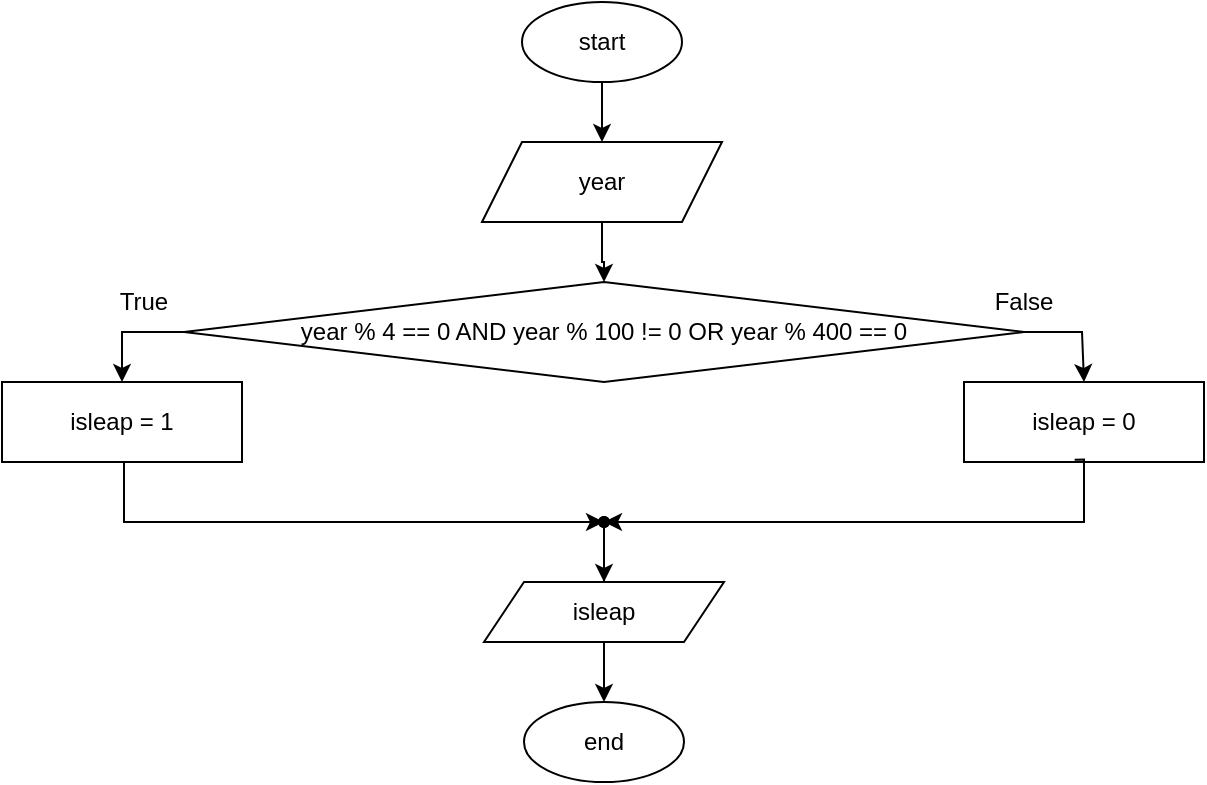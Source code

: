 <mxfile version="28.2.5">
  <diagram name="Page-1" id="C9bJRumhFQhJBT1QdkPO">
    <mxGraphModel dx="1081" dy="802" grid="1" gridSize="10" guides="1" tooltips="1" connect="1" arrows="1" fold="1" page="1" pageScale="1" pageWidth="827" pageHeight="1169" math="0" shadow="0">
      <root>
        <mxCell id="0" />
        <mxCell id="1" parent="0" />
        <mxCell id="S-BvVyqAKhGbcT2tyxxs-4" value="" style="edgeStyle=orthogonalEdgeStyle;rounded=0;orthogonalLoop=1;jettySize=auto;html=1;" edge="1" parent="1" source="S-BvVyqAKhGbcT2tyxxs-1" target="S-BvVyqAKhGbcT2tyxxs-3">
          <mxGeometry relative="1" as="geometry" />
        </mxCell>
        <mxCell id="S-BvVyqAKhGbcT2tyxxs-1" value="start" style="ellipse;whiteSpace=wrap;html=1;" vertex="1" parent="1">
          <mxGeometry x="299" y="20" width="80" height="40" as="geometry" />
        </mxCell>
        <mxCell id="S-BvVyqAKhGbcT2tyxxs-39" value="" style="edgeStyle=orthogonalEdgeStyle;rounded=0;orthogonalLoop=1;jettySize=auto;html=1;" edge="1" parent="1" source="S-BvVyqAKhGbcT2tyxxs-2" target="S-BvVyqAKhGbcT2tyxxs-38">
          <mxGeometry relative="1" as="geometry">
            <Array as="points">
              <mxPoint x="100" y="280" />
            </Array>
          </mxGeometry>
        </mxCell>
        <mxCell id="S-BvVyqAKhGbcT2tyxxs-2" value="isleap = 1" style="rounded=0;whiteSpace=wrap;html=1;" vertex="1" parent="1">
          <mxGeometry x="39" y="210" width="120" height="40" as="geometry" />
        </mxCell>
        <mxCell id="S-BvVyqAKhGbcT2tyxxs-7" value="" style="edgeStyle=orthogonalEdgeStyle;rounded=0;orthogonalLoop=1;jettySize=auto;html=1;" edge="1" parent="1" source="S-BvVyqAKhGbcT2tyxxs-3" target="S-BvVyqAKhGbcT2tyxxs-6">
          <mxGeometry relative="1" as="geometry" />
        </mxCell>
        <mxCell id="S-BvVyqAKhGbcT2tyxxs-3" value="year" style="shape=parallelogram;perimeter=parallelogramPerimeter;whiteSpace=wrap;html=1;fixedSize=1;" vertex="1" parent="1">
          <mxGeometry x="279" y="90" width="120" height="40" as="geometry" />
        </mxCell>
        <mxCell id="S-BvVyqAKhGbcT2tyxxs-46" value="" style="edgeStyle=orthogonalEdgeStyle;rounded=0;orthogonalLoop=1;jettySize=auto;html=1;" edge="1" parent="1" source="S-BvVyqAKhGbcT2tyxxs-6" target="S-BvVyqAKhGbcT2tyxxs-2">
          <mxGeometry relative="1" as="geometry">
            <Array as="points">
              <mxPoint x="99" y="185" />
            </Array>
          </mxGeometry>
        </mxCell>
        <mxCell id="S-BvVyqAKhGbcT2tyxxs-6" value="year % 4 == 0 AND year % 100 != 0 OR year % 400 == 0" style="rhombus;whiteSpace=wrap;html=1;" vertex="1" parent="1">
          <mxGeometry x="130" y="160" width="420" height="50" as="geometry" />
        </mxCell>
        <mxCell id="S-BvVyqAKhGbcT2tyxxs-18" value="" style="endArrow=classic;html=1;rounded=0;exitX=1;exitY=0.5;exitDx=0;exitDy=0;entryX=0.5;entryY=0;entryDx=0;entryDy=0;" edge="1" parent="1" source="S-BvVyqAKhGbcT2tyxxs-6" target="S-BvVyqAKhGbcT2tyxxs-34">
          <mxGeometry width="50" height="50" relative="1" as="geometry">
            <mxPoint x="319" y="480" as="sourcePoint" />
            <mxPoint x="579" y="205" as="targetPoint" />
            <Array as="points">
              <mxPoint x="579" y="185" />
            </Array>
          </mxGeometry>
        </mxCell>
        <mxCell id="S-BvVyqAKhGbcT2tyxxs-27" value="" style="endArrow=classic;html=1;rounded=0;exitDx=0;exitDy=0;" edge="1" parent="1">
          <mxGeometry width="50" height="50" relative="1" as="geometry">
            <mxPoint x="589" y="320" as="sourcePoint" />
            <mxPoint x="589" y="320" as="targetPoint" />
            <Array as="points" />
          </mxGeometry>
        </mxCell>
        <mxCell id="S-BvVyqAKhGbcT2tyxxs-51" value="" style="edgeStyle=orthogonalEdgeStyle;rounded=0;orthogonalLoop=1;jettySize=auto;html=1;" edge="1" parent="1" source="S-BvVyqAKhGbcT2tyxxs-29" target="S-BvVyqAKhGbcT2tyxxs-50">
          <mxGeometry relative="1" as="geometry" />
        </mxCell>
        <mxCell id="S-BvVyqAKhGbcT2tyxxs-29" value="isleap" style="shape=parallelogram;perimeter=parallelogramPerimeter;whiteSpace=wrap;html=1;fixedSize=1;" vertex="1" parent="1">
          <mxGeometry x="280" y="310" width="120" height="30" as="geometry" />
        </mxCell>
        <mxCell id="S-BvVyqAKhGbcT2tyxxs-32" value="True" style="text;html=1;align=center;verticalAlign=middle;whiteSpace=wrap;rounded=0;" vertex="1" parent="1">
          <mxGeometry x="80" y="160" width="60" height="20" as="geometry" />
        </mxCell>
        <mxCell id="S-BvVyqAKhGbcT2tyxxs-33" value="False" style="text;html=1;align=center;verticalAlign=middle;whiteSpace=wrap;rounded=0;" vertex="1" parent="1">
          <mxGeometry x="520" y="160" width="60" height="20" as="geometry" />
        </mxCell>
        <mxCell id="S-BvVyqAKhGbcT2tyxxs-34" value="isleap = 0" style="rounded=0;whiteSpace=wrap;html=1;" vertex="1" parent="1">
          <mxGeometry x="520" y="210" width="120" height="40" as="geometry" />
        </mxCell>
        <mxCell id="S-BvVyqAKhGbcT2tyxxs-41" value="" style="edgeStyle=orthogonalEdgeStyle;rounded=0;orthogonalLoop=1;jettySize=auto;html=1;exitX=0.461;exitY=0.971;exitDx=0;exitDy=0;exitPerimeter=0;" edge="1" parent="1" source="S-BvVyqAKhGbcT2tyxxs-34" target="S-BvVyqAKhGbcT2tyxxs-40">
          <mxGeometry relative="1" as="geometry">
            <mxPoint x="589" y="320" as="sourcePoint" />
            <Array as="points">
              <mxPoint x="580" y="249" />
              <mxPoint x="580" y="280" />
            </Array>
          </mxGeometry>
        </mxCell>
        <mxCell id="S-BvVyqAKhGbcT2tyxxs-38" value="" style="shape=waypoint;sketch=0;size=6;pointerEvents=1;points=[];fillColor=default;resizable=0;rotatable=0;perimeter=centerPerimeter;snapToPoint=1;rounded=0;" vertex="1" parent="1">
          <mxGeometry x="330" y="270" width="20" height="20" as="geometry" />
        </mxCell>
        <mxCell id="S-BvVyqAKhGbcT2tyxxs-49" value="" style="edgeStyle=orthogonalEdgeStyle;rounded=0;orthogonalLoop=1;jettySize=auto;html=1;" edge="1" parent="1" source="S-BvVyqAKhGbcT2tyxxs-40" target="S-BvVyqAKhGbcT2tyxxs-29">
          <mxGeometry relative="1" as="geometry" />
        </mxCell>
        <mxCell id="S-BvVyqAKhGbcT2tyxxs-40" value="" style="shape=waypoint;sketch=0;size=6;pointerEvents=1;points=[];fillColor=default;resizable=0;rotatable=0;perimeter=centerPerimeter;snapToPoint=1;rounded=0;" vertex="1" parent="1">
          <mxGeometry x="330" y="270" width="20" height="20" as="geometry" />
        </mxCell>
        <mxCell id="S-BvVyqAKhGbcT2tyxxs-50" value="end" style="ellipse;whiteSpace=wrap;html=1;" vertex="1" parent="1">
          <mxGeometry x="300" y="370" width="80" height="40" as="geometry" />
        </mxCell>
      </root>
    </mxGraphModel>
  </diagram>
</mxfile>
